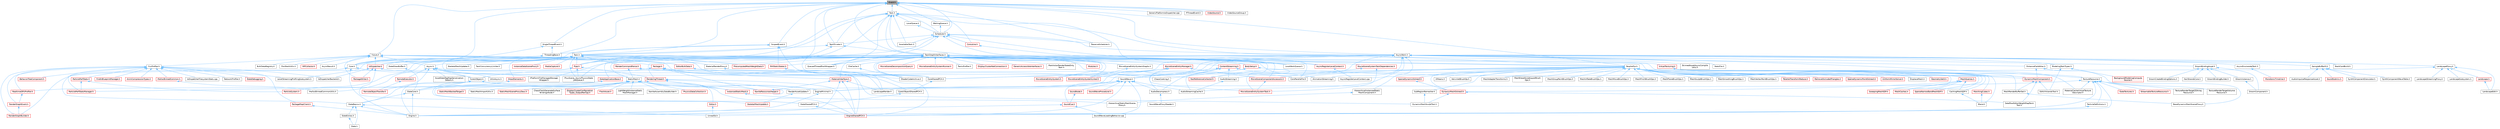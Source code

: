 digraph "Event.h"
{
 // INTERACTIVE_SVG=YES
 // LATEX_PDF_SIZE
  bgcolor="transparent";
  edge [fontname=Helvetica,fontsize=10,labelfontname=Helvetica,labelfontsize=10];
  node [fontname=Helvetica,fontsize=10,shape=box,height=0.2,width=0.4];
  Node1 [id="Node000001",label="Event.h",height=0.2,width=0.4,color="gray40", fillcolor="grey60", style="filled", fontcolor="black",tooltip=" "];
  Node1 -> Node2 [id="edge1_Node000001_Node000002",dir="back",color="steelblue1",style="solid",tooltip=" "];
  Node2 [id="Node000002",label="AsyncWork.h",height=0.2,width=0.4,color="grey40", fillcolor="white", style="filled",URL="$da/d9a/AsyncWork_8h.html",tooltip=" "];
  Node2 -> Node3 [id="edge2_Node000002_Node000003",dir="back",color="steelblue1",style="solid",tooltip=" "];
  Node3 [id="Node000003",label="AnimationStreaming.h",height=0.2,width=0.4,color="grey40", fillcolor="white", style="filled",URL="$d5/d44/AnimationStreaming_8h.html",tooltip=" "];
  Node2 -> Node4 [id="edge3_Node000002_Node000004",dir="back",color="steelblue1",style="solid",tooltip=" "];
  Node4 [id="Node000004",label="AsyncEnumerateTask.h",height=0.2,width=0.4,color="grey40", fillcolor="white", style="filled",URL="$d5/d71/AsyncEnumerateTask_8h.html",tooltip=" "];
  Node4 -> Node5 [id="edge4_Node000004_Node000005",dir="back",color="steelblue1",style="solid",tooltip=" "];
  Node5 [id="Node000005",label="MonotonicTimeline.h",height=0.2,width=0.4,color="red", fillcolor="#FFF0F0", style="filled",URL="$d9/dfd/MonotonicTimeline_8h.html",tooltip=" "];
  Node2 -> Node7 [id="edge5_Node000002_Node000007",dir="back",color="steelblue1",style="solid",tooltip=" "];
  Node7 [id="Node000007",label="AudioDecompress.h",height=0.2,width=0.4,color="grey40", fillcolor="white", style="filled",URL="$d9/dfd/AudioDecompress_8h.html",tooltip=" "];
  Node7 -> Node8 [id="edge6_Node000007_Node000008",dir="back",color="steelblue1",style="solid",tooltip=" "];
  Node8 [id="Node000008",label="SoundWaveProxyReader.h",height=0.2,width=0.4,color="grey40", fillcolor="white", style="filled",URL="$d1/d23/SoundWaveProxyReader_8h.html",tooltip=" "];
  Node2 -> Node9 [id="edge7_Node000002_Node000009",dir="back",color="steelblue1",style="solid",tooltip=" "];
  Node9 [id="Node000009",label="AudioStreaming.h",height=0.2,width=0.4,color="grey40", fillcolor="white", style="filled",URL="$db/d37/AudioStreaming_8h.html",tooltip=" "];
  Node9 -> Node10 [id="edge8_Node000009_Node000010",dir="back",color="steelblue1",style="solid",tooltip=" "];
  Node10 [id="Node000010",label="AudioStreamingCache.h",height=0.2,width=0.4,color="grey40", fillcolor="white", style="filled",URL="$d2/dc1/AudioStreamingCache_8h.html",tooltip=" "];
  Node2 -> Node10 [id="edge9_Node000002_Node000010",dir="back",color="steelblue1",style="solid",tooltip=" "];
  Node2 -> Node11 [id="edge10_Node000002_Node000011",dir="back",color="steelblue1",style="solid",tooltip=" "];
  Node11 [id="Node000011",label="Core.h",height=0.2,width=0.4,color="grey40", fillcolor="white", style="filled",URL="$d6/dd7/Core_8h.html",tooltip=" "];
  Node11 -> Node12 [id="edge11_Node000011_Node000012",dir="back",color="steelblue1",style="solid",tooltip=" "];
  Node12 [id="Node000012",label="CoreUObject.h",height=0.2,width=0.4,color="grey40", fillcolor="white", style="filled",URL="$d0/ded/CoreUObject_8h.html",tooltip=" "];
  Node12 -> Node13 [id="edge12_Node000012_Node000013",dir="back",color="steelblue1",style="solid",tooltip=" "];
  Node13 [id="Node000013",label="Engine.h",height=0.2,width=0.4,color="grey40", fillcolor="white", style="filled",URL="$d1/d34/Public_2Engine_8h.html",tooltip=" "];
  Node12 -> Node14 [id="edge13_Node000012_Node000014",dir="back",color="steelblue1",style="solid",tooltip=" "];
  Node14 [id="Node000014",label="EngineMinimal.h",height=0.2,width=0.4,color="grey40", fillcolor="white", style="filled",URL="$d0/d2c/EngineMinimal_8h.html",tooltip=" "];
  Node14 -> Node13 [id="edge14_Node000014_Node000013",dir="back",color="steelblue1",style="solid",tooltip=" "];
  Node12 -> Node15 [id="edge15_Node000012_Node000015",dir="back",color="steelblue1",style="solid",tooltip=" "];
  Node15 [id="Node000015",label="SlateBasics.h",height=0.2,width=0.4,color="grey40", fillcolor="white", style="filled",URL="$da/d2f/SlateBasics_8h.html",tooltip=" "];
  Node15 -> Node13 [id="edge16_Node000015_Node000013",dir="back",color="steelblue1",style="solid",tooltip=" "];
  Node15 -> Node16 [id="edge17_Node000015_Node000016",dir="back",color="steelblue1",style="solid",tooltip=" "];
  Node16 [id="Node000016",label="Slate.h",height=0.2,width=0.4,color="grey40", fillcolor="white", style="filled",URL="$d2/dc0/Slate_8h.html",tooltip=" "];
  Node15 -> Node17 [id="edge18_Node000015_Node000017",dir="back",color="steelblue1",style="solid",tooltip=" "];
  Node17 [id="Node000017",label="SlateExtras.h",height=0.2,width=0.4,color="grey40", fillcolor="white", style="filled",URL="$d8/dec/SlateExtras_8h.html",tooltip=" "];
  Node17 -> Node16 [id="edge19_Node000017_Node000016",dir="back",color="steelblue1",style="solid",tooltip=" "];
  Node15 -> Node18 [id="edge20_Node000015_Node000018",dir="back",color="steelblue1",style="solid",tooltip=" "];
  Node18 [id="Node000018",label="UnrealEd.h",height=0.2,width=0.4,color="grey40", fillcolor="white", style="filled",URL="$d2/d5f/UnrealEd_8h.html",tooltip=" "];
  Node12 -> Node19 [id="edge21_Node000012_Node000019",dir="back",color="steelblue1",style="solid",tooltip=" "];
  Node19 [id="Node000019",label="SlateCore.h",height=0.2,width=0.4,color="grey40", fillcolor="white", style="filled",URL="$dc/d03/SlateCore_8h.html",tooltip=" "];
  Node19 -> Node13 [id="edge22_Node000019_Node000013",dir="back",color="steelblue1",style="solid",tooltip=" "];
  Node19 -> Node15 [id="edge23_Node000019_Node000015",dir="back",color="steelblue1",style="solid",tooltip=" "];
  Node11 -> Node13 [id="edge24_Node000011_Node000013",dir="back",color="steelblue1",style="solid",tooltip=" "];
  Node11 -> Node15 [id="edge25_Node000011_Node000015",dir="back",color="steelblue1",style="solid",tooltip=" "];
  Node2 -> Node20 [id="edge26_Node000002_Node000020",dir="back",color="steelblue1",style="solid",tooltip=" "];
  Node20 [id="Node000020",label="CoreSharedPCH.h",height=0.2,width=0.4,color="grey40", fillcolor="white", style="filled",URL="$d8/de5/CoreSharedPCH_8h.html",tooltip=" "];
  Node20 -> Node21 [id="edge27_Node000020_Node000021",dir="back",color="steelblue1",style="solid",tooltip=" "];
  Node21 [id="Node000021",label="CoreUObjectSharedPCH.h",height=0.2,width=0.4,color="grey40", fillcolor="white", style="filled",URL="$de/d2f/CoreUObjectSharedPCH_8h.html",tooltip=" "];
  Node21 -> Node22 [id="edge28_Node000021_Node000022",dir="back",color="steelblue1",style="solid",tooltip=" "];
  Node22 [id="Node000022",label="SlateSharedPCH.h",height=0.2,width=0.4,color="grey40", fillcolor="white", style="filled",URL="$d1/dfc/SlateSharedPCH_8h.html",tooltip=" "];
  Node22 -> Node23 [id="edge29_Node000022_Node000023",dir="back",color="steelblue1",style="solid",tooltip=" "];
  Node23 [id="Node000023",label="EngineSharedPCH.h",height=0.2,width=0.4,color="red", fillcolor="#FFF0F0", style="filled",URL="$dc/dbb/EngineSharedPCH_8h.html",tooltip=" "];
  Node2 -> Node25 [id="edge30_Node000002_Node000025",dir="back",color="steelblue1",style="solid",tooltip=" "];
  Node25 [id="Node000025",label="DistanceFieldAtlas.h",height=0.2,width=0.4,color="grey40", fillcolor="white", style="filled",URL="$df/def/DistanceFieldAtlas_8h.html",tooltip=" "];
  Node25 -> Node26 [id="edge31_Node000025_Node000026",dir="back",color="steelblue1",style="solid",tooltip=" "];
  Node26 [id="Node000026",label="BaseDynamicMeshSceneProxy.h",height=0.2,width=0.4,color="grey40", fillcolor="white", style="filled",URL="$d2/dee/BaseDynamicMeshSceneProxy_8h.html",tooltip=" "];
  Node25 -> Node27 [id="edge32_Node000025_Node000027",dir="back",color="steelblue1",style="solid",tooltip=" "];
  Node27 [id="Node000027",label="DynamicMeshComponent.h",height=0.2,width=0.4,color="red", fillcolor="#FFF0F0", style="filled",URL="$d8/d66/DynamicMeshComponent_8h.html",tooltip=" "];
  Node27 -> Node28 [id="edge33_Node000027_Node000028",dir="back",color="steelblue1",style="solid",tooltip=" "];
  Node28 [id="Node000028",label="DataflowEditorWeightMapPaint\lTool.h",height=0.2,width=0.4,color="grey40", fillcolor="white", style="filled",URL="$db/d46/DataflowEditorWeightMapPaintTool_8h.html",tooltip=" "];
  Node27 -> Node37 [id="edge34_Node000027_Node000037",dir="back",color="steelblue1",style="solid",tooltip=" "];
  Node37 [id="Node000037",label="EditUVIslandsTool.h",height=0.2,width=0.4,color="grey40", fillcolor="white", style="filled",URL="$d0/de4/EditUVIslandsTool_8h.html",tooltip=" "];
  Node27 -> Node39 [id="edge35_Node000027_Node000039",dir="back",color="steelblue1",style="solid",tooltip=" "];
  Node39 [id="Node000039",label="MeshRenderBufferSet.h",height=0.2,width=0.4,color="grey40", fillcolor="white", style="filled",URL="$de/dc2/MeshRenderBufferSet_8h.html",tooltip=" "];
  Node39 -> Node26 [id="edge36_Node000039_Node000026",dir="back",color="steelblue1",style="solid",tooltip=" "];
  Node2 -> Node99 [id="edge37_Node000002_Node000099",dir="back",color="steelblue1",style="solid",tooltip=" "];
  Node99 [id="Node000099",label="GroomBindingAsset.h",height=0.2,width=0.4,color="grey40", fillcolor="white", style="filled",URL="$de/d26/GroomBindingAsset_8h.html",tooltip=" "];
  Node99 -> Node100 [id="edge38_Node000099_Node000100",dir="back",color="steelblue1",style="solid",tooltip=" "];
  Node100 [id="Node000100",label="GroomBindingBuilder.h",height=0.2,width=0.4,color="grey40", fillcolor="white", style="filled",URL="$d2/d2f/GroomBindingBuilder_8h.html",tooltip=" "];
  Node99 -> Node101 [id="edge39_Node000099_Node000101",dir="back",color="steelblue1",style="solid",tooltip=" "];
  Node101 [id="Node000101",label="GroomComponent.h",height=0.2,width=0.4,color="grey40", fillcolor="white", style="filled",URL="$de/d2e/GroomComponent_8h.html",tooltip=" "];
  Node99 -> Node102 [id="edge40_Node000099_Node000102",dir="back",color="steelblue1",style="solid",tooltip=" "];
  Node102 [id="Node000102",label="GroomCreateBindingOptions.h",height=0.2,width=0.4,color="grey40", fillcolor="white", style="filled",URL="$d5/dba/GroomCreateBindingOptions_8h.html",tooltip=" "];
  Node99 -> Node103 [id="edge41_Node000099_Node000103",dir="back",color="steelblue1",style="solid",tooltip=" "];
  Node103 [id="Node000103",label="GroomInstance.h",height=0.2,width=0.4,color="grey40", fillcolor="white", style="filled",URL="$dd/d47/GroomInstance_8h.html",tooltip=" "];
  Node103 -> Node101 [id="edge42_Node000103_Node000101",dir="back",color="steelblue1",style="solid",tooltip=" "];
  Node99 -> Node104 [id="edge43_Node000099_Node000104",dir="back",color="steelblue1",style="solid",tooltip=" "];
  Node104 [id="Node000104",label="HairStrandsCore.h",height=0.2,width=0.4,color="grey40", fillcolor="white", style="filled",URL="$d7/def/HairStrandsCore_8h.html",tooltip=" "];
  Node2 -> Node105 [id="edge44_Node000002_Node000105",dir="back",color="steelblue1",style="solid",tooltip=" "];
  Node105 [id="Node000105",label="HierarchicalInstancedStatic\lMeshComponent.h",height=0.2,width=0.4,color="grey40", fillcolor="white", style="filled",URL="$d3/ddb/HierarchicalInstancedStaticMeshComponent_8h.html",tooltip=" "];
  Node105 -> Node106 [id="edge45_Node000105_Node000106",dir="back",color="steelblue1",style="solid",tooltip=" "];
  Node106 [id="Node000106",label="HierarchicalStaticMeshScene\lProxy.h",height=0.2,width=0.4,color="grey40", fillcolor="white", style="filled",URL="$d3/d4d/HierarchicalStaticMeshSceneProxy_8h.html",tooltip=" "];
  Node2 -> Node107 [id="edge46_Node000002_Node000107",dir="back",color="steelblue1",style="solid",tooltip=" "];
  Node107 [id="Node000107",label="LandscapeProxy.h",height=0.2,width=0.4,color="grey40", fillcolor="white", style="filled",URL="$db/dae/LandscapeProxy_8h.html",tooltip=" "];
  Node107 -> Node108 [id="edge47_Node000107_Node000108",dir="back",color="steelblue1",style="solid",tooltip=" "];
  Node108 [id="Node000108",label="Landscape.h",height=0.2,width=0.4,color="red", fillcolor="#FFF0F0", style="filled",URL="$d5/dd6/Landscape_8h.html",tooltip=" "];
  Node108 -> Node109 [id="edge48_Node000108_Node000109",dir="back",color="steelblue1",style="solid",tooltip=" "];
  Node109 [id="Node000109",label="LandscapeEdit.h",height=0.2,width=0.4,color="grey40", fillcolor="white", style="filled",URL="$df/d61/LandscapeEdit_8h.html",tooltip=" "];
  Node107 -> Node109 [id="edge49_Node000107_Node000109",dir="back",color="steelblue1",style="solid",tooltip=" "];
  Node107 -> Node114 [id="edge50_Node000107_Node000114",dir="back",color="steelblue1",style="solid",tooltip=" "];
  Node114 [id="Node000114",label="LandscapeRender.h",height=0.2,width=0.4,color="grey40", fillcolor="white", style="filled",URL="$df/d67/LandscapeRender_8h.html",tooltip=" "];
  Node107 -> Node115 [id="edge51_Node000107_Node000115",dir="back",color="steelblue1",style="solid",tooltip=" "];
  Node115 [id="Node000115",label="LandscapeStreamingProxy.h",height=0.2,width=0.4,color="grey40", fillcolor="white", style="filled",URL="$de/d5a/LandscapeStreamingProxy_8h.html",tooltip=" "];
  Node107 -> Node116 [id="edge52_Node000107_Node000116",dir="back",color="steelblue1",style="solid",tooltip=" "];
  Node116 [id="Node000116",label="LandscapeSubsystem.h",height=0.2,width=0.4,color="grey40", fillcolor="white", style="filled",URL="$d7/ddd/LandscapeSubsystem_8h.html",tooltip=" "];
  Node2 -> Node117 [id="edge53_Node000002_Node000117",dir="back",color="steelblue1",style="solid",tooltip=" "];
  Node117 [id="Node000117",label="MeshCardBuild.h",height=0.2,width=0.4,color="grey40", fillcolor="white", style="filled",URL="$d8/df6/MeshCardBuild_8h.html",tooltip=" "];
  Node2 -> Node118 [id="edge54_Node000002_Node000118",dir="back",color="steelblue1",style="solid",tooltip=" "];
  Node118 [id="Node000118",label="ModelingTaskTypes.h",height=0.2,width=0.4,color="grey40", fillcolor="white", style="filled",URL="$d0/dd2/ModelingTaskTypes_8h.html",tooltip=" "];
  Node118 -> Node119 [id="edge55_Node000118_Node000119",dir="back",color="steelblue1",style="solid",tooltip=" "];
  Node119 [id="Node000119",label="BackgroundModelingCompute\lSource.h",height=0.2,width=0.4,color="red", fillcolor="#FFF0F0", style="filled",URL="$d4/da3/BackgroundModelingComputeSource_8h.html",tooltip=" "];
  Node118 -> Node37 [id="edge56_Node000118_Node000037",dir="back",color="steelblue1",style="solid",tooltip=" "];
  Node2 -> Node120 [id="edge57_Node000002_Node000120",dir="back",color="steelblue1",style="solid",tooltip=" "];
  Node120 [id="Node000120",label="RenderAssetUpdate.h",height=0.2,width=0.4,color="grey40", fillcolor="white", style="filled",URL="$df/da4/RenderAssetUpdate_8h.html",tooltip=" "];
  Node120 -> Node121 [id="edge58_Node000120_Node000121",dir="back",color="steelblue1",style="solid",tooltip=" "];
  Node121 [id="Node000121",label="SkeletalMeshUpdate.h",height=0.2,width=0.4,color="red", fillcolor="#FFF0F0", style="filled",URL="$df/d79/SkeletalMeshUpdate_8h.html",tooltip=" "];
  Node2 -> Node123 [id="edge59_Node000002_Node000123",dir="back",color="steelblue1",style="solid",tooltip=" "];
  Node123 [id="Node000123",label="SampleBufferIO.h",height=0.2,width=0.4,color="grey40", fillcolor="white", style="filled",URL="$df/d39/SampleBufferIO_8h.html",tooltip=" "];
  Node123 -> Node124 [id="edge60_Node000123_Node000124",dir="back",color="steelblue1",style="solid",tooltip=" "];
  Node124 [id="Node000124",label="AudioImpulseResponseAsset.h",height=0.2,width=0.4,color="grey40", fillcolor="white", style="filled",URL="$d5/d37/AudioImpulseResponseAsset_8h.html",tooltip=" "];
  Node123 -> Node125 [id="edge61_Node000123_Node000125",dir="back",color="steelblue1",style="solid",tooltip=" "];
  Node125 [id="Node000125",label="SoundSubmix.h",height=0.2,width=0.4,color="red", fillcolor="#FFF0F0", style="filled",URL="$d9/db4/SoundSubmix_8h.html",tooltip=" "];
  Node123 -> Node135 [id="edge62_Node000123_Node000135",dir="back",color="steelblue1",style="solid",tooltip=" "];
  Node135 [id="Node000135",label="SynthComponentGranulator.h",height=0.2,width=0.4,color="grey40", fillcolor="white", style="filled",URL="$d0/d29/SynthComponentGranulator_8h.html",tooltip=" "];
  Node123 -> Node136 [id="edge63_Node000123_Node000136",dir="back",color="steelblue1",style="solid",tooltip=" "];
  Node136 [id="Node000136",label="SynthComponentWaveTable.h",height=0.2,width=0.4,color="grey40", fillcolor="white", style="filled",URL="$d5/d08/SynthComponentWaveTable_8h.html",tooltip=" "];
  Node2 -> Node137 [id="edge64_Node000002_Node000137",dir="back",color="steelblue1",style="solid",tooltip=" "];
  Node137 [id="Node000137",label="SkinnedAssetAsyncCompile\lUtils.h",height=0.2,width=0.4,color="grey40", fillcolor="white", style="filled",URL="$d0/dc7/SkinnedAssetAsyncCompileUtils_8h.html",tooltip=" "];
  Node2 -> Node138 [id="edge65_Node000002_Node000138",dir="back",color="steelblue1",style="solid",tooltip=" "];
  Node138 [id="Node000138",label="SoundWave.h",height=0.2,width=0.4,color="grey40", fillcolor="white", style="filled",URL="$d3/d6d/SoundWave_8h.html",tooltip=" "];
  Node138 -> Node7 [id="edge66_Node000138_Node000007",dir="back",color="steelblue1",style="solid",tooltip=" "];
  Node138 -> Node10 [id="edge67_Node000138_Node000010",dir="back",color="steelblue1",style="solid",tooltip=" "];
  Node138 -> Node14 [id="edge68_Node000138_Node000014",dir="back",color="steelblue1",style="solid",tooltip=" "];
  Node138 -> Node23 [id="edge69_Node000138_Node000023",dir="back",color="steelblue1",style="solid",tooltip=" "];
  Node138 -> Node139 [id="edge70_Node000138_Node000139",dir="back",color="steelblue1",style="solid",tooltip=" "];
  Node139 [id="Node000139",label="SoundCue.h",height=0.2,width=0.4,color="red", fillcolor="#FFF0F0", style="filled",URL="$d8/d0b/SoundCue_8h.html",tooltip=" "];
  Node139 -> Node13 [id="edge71_Node000139_Node000013",dir="back",color="steelblue1",style="solid",tooltip=" "];
  Node139 -> Node141 [id="edge72_Node000139_Node000141",dir="back",color="steelblue1",style="solid",tooltip=" "];
  Node141 [id="Node000141",label="SoundWaveLoadingBehavior.cpp",height=0.2,width=0.4,color="grey40", fillcolor="white", style="filled",URL="$d7/d95/SoundWaveLoadingBehavior_8cpp.html",tooltip=" "];
  Node138 -> Node142 [id="edge73_Node000138_Node000142",dir="back",color="steelblue1",style="solid",tooltip=" "];
  Node142 [id="Node000142",label="SoundNode.h",height=0.2,width=0.4,color="red", fillcolor="#FFF0F0", style="filled",URL="$da/d8b/SoundNode_8h.html",tooltip=" "];
  Node142 -> Node139 [id="edge74_Node000142_Node000139",dir="back",color="steelblue1",style="solid",tooltip=" "];
  Node138 -> Node141 [id="edge75_Node000138_Node000141",dir="back",color="steelblue1",style="solid",tooltip=" "];
  Node138 -> Node166 [id="edge76_Node000138_Node000166",dir="back",color="steelblue1",style="solid",tooltip=" "];
  Node166 [id="Node000166",label="SoundWaveProcedural.h",height=0.2,width=0.4,color="red", fillcolor="#FFF0F0", style="filled",URL="$d8/d4f/SoundWaveProcedural_8h.html",tooltip=" "];
  Node2 -> Node172 [id="edge77_Node000002_Node000172",dir="back",color="steelblue1",style="solid",tooltip=" "];
  Node172 [id="Node000172",label="StaticMesh.h",height=0.2,width=0.4,color="grey40", fillcolor="white", style="filled",URL="$dc/d8f/StaticMesh_8h.html",tooltip=" "];
  Node172 -> Node173 [id="edge78_Node000172_Node000173",dir="back",color="steelblue1",style="solid",tooltip=" "];
  Node173 [id="Node000173",label="ChaosFleshGenerateSurface\lBindingsNode.h",height=0.2,width=0.4,color="grey40", fillcolor="white", style="filled",URL="$db/dca/ChaosFleshGenerateSurfaceBindingsNode_8h.html",tooltip=" "];
  Node172 -> Node174 [id="edge79_Node000172_Node000174",dir="back",color="steelblue1",style="solid",tooltip=" "];
  Node174 [id="Node000174",label="DisplayClusterConfiguration\lTypes_OutputRemap.h",height=0.2,width=0.4,color="red", fillcolor="#FFF0F0", style="filled",URL="$d9/d4f/DisplayClusterConfigurationTypes__OutputRemap_8h.html",tooltip=" "];
  Node172 -> Node185 [id="edge80_Node000172_Node000185",dir="back",color="steelblue1",style="solid",tooltip=" "];
  Node185 [id="Node000185",label="Editor.h",height=0.2,width=0.4,color="red", fillcolor="#FFF0F0", style="filled",URL="$de/d6e/Editor_8h.html",tooltip=" "];
  Node185 -> Node18 [id="edge81_Node000185_Node000018",dir="back",color="steelblue1",style="solid",tooltip=" "];
  Node172 -> Node14 [id="edge82_Node000172_Node000014",dir="back",color="steelblue1",style="solid",tooltip=" "];
  Node172 -> Node23 [id="edge83_Node000172_Node000023",dir="back",color="steelblue1",style="solid",tooltip=" "];
  Node172 -> Node414 [id="edge84_Node000172_Node000414",dir="back",color="steelblue1",style="solid",tooltip=" "];
  Node414 [id="Node000414",label="FleshAsset.h",height=0.2,width=0.4,color="red", fillcolor="#FFF0F0", style="filled",URL="$d7/d5c/FleshAsset_8h.html",tooltip=" "];
  Node172 -> Node422 [id="edge85_Node000172_Node000422",dir="back",color="steelblue1",style="solid",tooltip=" "];
  Node422 [id="Node000422",label="InstancedStaticMesh.h",height=0.2,width=0.4,color="red", fillcolor="#FFF0F0", style="filled",URL="$dd/d89/InstancedStaticMesh_8h.html",tooltip=" "];
  Node422 -> Node106 [id="edge86_Node000422_Node000106",dir="back",color="steelblue1",style="solid",tooltip=" "];
  Node172 -> Node425 [id="edge87_Node000172_Node000425",dir="back",color="steelblue1",style="solid",tooltip=" "];
  Node425 [id="Node000425",label="LightWeightInstanceStatic\lMeshManager.h",height=0.2,width=0.4,color="grey40", fillcolor="white", style="filled",URL="$d4/d75/LightWeightInstanceStaticMeshManager_8h.html",tooltip=" "];
  Node172 -> Node426 [id="edge88_Node000172_Node000426",dir="back",color="steelblue1",style="solid",tooltip=" "];
  Node426 [id="Node000426",label="NaniteAssemblyDataBuilder.h",height=0.2,width=0.4,color="grey40", fillcolor="white", style="filled",URL="$d4/d5c/NaniteAssemblyDataBuilder_8h.html",tooltip=" "];
  Node172 -> Node427 [id="edge89_Node000172_Node000427",dir="back",color="steelblue1",style="solid",tooltip=" "];
  Node427 [id="Node000427",label="NaniteResourcesHelper.h",height=0.2,width=0.4,color="red", fillcolor="#FFF0F0", style="filled",URL="$dc/d48/NaniteResourcesHelper_8h.html",tooltip=" "];
  Node427 -> Node427 [id="edge90_Node000427_Node000427",dir="back",color="steelblue1",style="solid",tooltip=" "];
  Node172 -> Node429 [id="edge91_Node000172_Node000429",dir="back",color="steelblue1",style="solid",tooltip=" "];
  Node429 [id="Node000429",label="PhysicsDataCollection.h",height=0.2,width=0.4,color="red", fillcolor="#FFF0F0", style="filled",URL="$d0/de2/PhysicsDataCollection_8h.html",tooltip=" "];
  Node172 -> Node430 [id="edge92_Node000172_Node000430",dir="back",color="steelblue1",style="solid",tooltip=" "];
  Node430 [id="Node000430",label="StaticMeshBackedTarget.h",height=0.2,width=0.4,color="red", fillcolor="#FFF0F0", style="filled",URL="$db/d72/StaticMeshBackedTarget_8h.html",tooltip=" "];
  Node172 -> Node431 [id="edge93_Node000172_Node000431",dir="back",color="steelblue1",style="solid",tooltip=" "];
  Node431 [id="Node000431",label="StaticMeshImportUtils.h",height=0.2,width=0.4,color="grey40", fillcolor="white", style="filled",URL="$df/db9/StaticMeshImportUtils_8h.html",tooltip=" "];
  Node172 -> Node432 [id="edge94_Node000172_Node000432",dir="back",color="steelblue1",style="solid",tooltip=" "];
  Node432 [id="Node000432",label="StaticMeshSceneProxyDesc.h",height=0.2,width=0.4,color="red", fillcolor="#FFF0F0", style="filled",URL="$d0/d31/StaticMeshSceneProxyDesc_8h.html",tooltip=" "];
  Node2 -> Node434 [id="edge95_Node000002_Node000434",dir="back",color="steelblue1",style="solid",tooltip=" "];
  Node434 [id="Node000434",label="StatsFile.h",height=0.2,width=0.4,color="grey40", fillcolor="white", style="filled",URL="$d7/d3b/StatsFile_8h.html",tooltip=" "];
  Node2 -> Node435 [id="edge96_Node000002_Node000435",dir="back",color="steelblue1",style="solid",tooltip=" "];
  Node435 [id="Node000435",label="TextureResource.h",height=0.2,width=0.4,color="grey40", fillcolor="white", style="filled",URL="$dd/df3/TextureResource_8h.html",tooltip=" "];
  Node435 -> Node13 [id="edge97_Node000435_Node000013",dir="back",color="steelblue1",style="solid",tooltip=" "];
  Node435 -> Node14 [id="edge98_Node000435_Node000014",dir="back",color="steelblue1",style="solid",tooltip=" "];
  Node435 -> Node23 [id="edge99_Node000435_Node000023",dir="back",color="steelblue1",style="solid",tooltip=" "];
  Node435 -> Node436 [id="edge100_Node000435_Node000436",dir="back",color="steelblue1",style="solid",tooltip=" "];
  Node436 [id="Node000436",label="MaterialCacheVirtualTexture\lDescriptor.h",height=0.2,width=0.4,color="grey40", fillcolor="white", style="filled",URL="$d7/d4c/MaterialCacheVirtualTextureDescriptor_8h.html",tooltip=" "];
  Node435 -> Node437 [id="edge101_Node000435_Node000437",dir="back",color="steelblue1",style="solid",tooltip=" "];
  Node437 [id="Node000437",label="ParticleDefinitions.h",height=0.2,width=0.4,color="grey40", fillcolor="white", style="filled",URL="$db/dde/ParticleDefinitions_8h.html",tooltip=" "];
  Node437 -> Node18 [id="edge102_Node000437_Node000018",dir="back",color="steelblue1",style="solid",tooltip=" "];
  Node435 -> Node438 [id="edge103_Node000435_Node000438",dir="back",color="steelblue1",style="solid",tooltip=" "];
  Node438 [id="Node000438",label="SlateTextures.h",height=0.2,width=0.4,color="red", fillcolor="#FFF0F0", style="filled",URL="$df/d06/SlateTextures_8h.html",tooltip=" "];
  Node435 -> Node442 [id="edge104_Node000435_Node000442",dir="back",color="steelblue1",style="solid",tooltip=" "];
  Node442 [id="Node000442",label="StreamableTextureResource.h",height=0.2,width=0.4,color="red", fillcolor="#FFF0F0", style="filled",URL="$dd/d72/StreamableTextureResource_8h.html",tooltip=" "];
  Node435 -> Node444 [id="edge105_Node000435_Node000444",dir="back",color="steelblue1",style="solid",tooltip=" "];
  Node444 [id="Node000444",label="TextureRenderTarget2DArray\lResource.h",height=0.2,width=0.4,color="grey40", fillcolor="white", style="filled",URL="$dc/df2/TextureRenderTarget2DArrayResource_8h.html",tooltip=" "];
  Node435 -> Node445 [id="edge106_Node000435_Node000445",dir="back",color="steelblue1",style="solid",tooltip=" "];
  Node445 [id="Node000445",label="TextureRenderTargetVolume\lResource.h",height=0.2,width=0.4,color="grey40", fillcolor="white", style="filled",URL="$d0/df7/TextureRenderTargetVolumeResource_8h.html",tooltip=" "];
  Node1 -> Node11 [id="edge107_Node000001_Node000011",dir="back",color="steelblue1",style="solid",tooltip=" "];
  Node1 -> Node20 [id="edge108_Node000001_Node000020",dir="back",color="steelblue1",style="solid",tooltip=" "];
  Node1 -> Node446 [id="edge109_Node000001_Node000446",dir="back",color="steelblue1",style="solid",tooltip=" "];
  Node446 [id="Node000446",label="Future.h",height=0.2,width=0.4,color="grey40", fillcolor="white", style="filled",URL="$da/db2/Future_8h.html",tooltip=" "];
  Node446 -> Node447 [id="edge110_Node000446_Node000447",dir="back",color="steelblue1",style="solid",tooltip=" "];
  Node447 [id="Node000447",label="Async.h",height=0.2,width=0.4,color="grey40", fillcolor="white", style="filled",URL="$d7/ddf/Async_8h.html",tooltip=" "];
  Node447 -> Node448 [id="edge111_Node000447_Node000448",dir="back",color="steelblue1",style="solid",tooltip=" "];
  Node448 [id="Node000448",label="AssetDataTagMapSerialization\lDetails.h",height=0.2,width=0.4,color="grey40", fillcolor="white", style="filled",URL="$d5/d67/AssetDataTagMapSerializationDetails_8h.html",tooltip=" "];
  Node447 -> Node12 [id="edge112_Node000447_Node000012",dir="back",color="steelblue1",style="solid",tooltip=" "];
  Node447 -> Node449 [id="edge113_Node000447_Node000449",dir="back",color="steelblue1",style="solid",tooltip=" "];
  Node449 [id="Node000449",label="CoroParallelFor.h",height=0.2,width=0.4,color="grey40", fillcolor="white", style="filled",URL="$d2/d05/CoroParallelFor_8h.html",tooltip=" "];
  Node447 -> Node450 [id="edge114_Node000447_Node000450",dir="back",color="steelblue1",style="solid",tooltip=" "];
  Node450 [id="Node000450",label="DynamicMeshSculptTool.h",height=0.2,width=0.4,color="grey40", fillcolor="white", style="filled",URL="$d6/d16/DynamicMeshSculptTool_8h.html",tooltip=" "];
  Node447 -> Node451 [id="edge115_Node000447_Node000451",dir="back",color="steelblue1",style="solid",tooltip=" "];
  Node451 [id="Node000451",label="IPlatformFileManagedStorage\lWrapper.h",height=0.2,width=0.4,color="grey40", fillcolor="white", style="filled",URL="$db/d2e/IPlatformFileManagedStorageWrapper_8h.html",tooltip=" "];
  Node447 -> Node452 [id="edge116_Node000447_Node000452",dir="back",color="steelblue1",style="solid",tooltip=" "];
  Node452 [id="Node000452",label="RemoteExecutor.h",height=0.2,width=0.4,color="red", fillcolor="#FFF0F0", style="filled",URL="$d4/dbc/RemoteExecutor_8h.html",tooltip=" "];
  Node452 -> Node453 [id="edge117_Node000452_Node000453",dir="back",color="steelblue1",style="solid",tooltip=" "];
  Node453 [id="Node000453",label="RemoteObjectTransfer.h",height=0.2,width=0.4,color="red", fillcolor="#FFF0F0", style="filled",URL="$df/d26/RemoteObjectTransfer_8h.html",tooltip=" "];
  Node447 -> Node453 [id="edge118_Node000447_Node000453",dir="back",color="steelblue1",style="solid",tooltip=" "];
  Node447 -> Node1214 [id="edge119_Node000447_Node001214",dir="back",color="steelblue1",style="solid",tooltip=" "];
  Node1214 [id="Node001214",label="UtilsAsync.h",height=0.2,width=0.4,color="grey40", fillcolor="white", style="filled",URL="$d2/d0c/UtilsAsync_8h.html",tooltip=" "];
  Node446 -> Node1215 [id="edge120_Node000446_Node001215",dir="back",color="steelblue1",style="solid",tooltip=" "];
  Node1215 [id="Node001215",label="AsyncResult.h",height=0.2,width=0.4,color="grey40", fillcolor="white", style="filled",URL="$de/d7e/AsyncResult_8h.html",tooltip=" "];
  Node446 -> Node1216 [id="edge121_Node000446_Node001216",dir="back",color="steelblue1",style="solid",tooltip=" "];
  Node1216 [id="Node001216",label="BulkDataRegistry.h",height=0.2,width=0.4,color="grey40", fillcolor="white", style="filled",URL="$da/db4/BulkDataRegistry_8h.html",tooltip=" "];
  Node446 -> Node20 [id="edge122_Node000446_Node000020",dir="back",color="steelblue1",style="solid",tooltip=" "];
  Node446 -> Node1217 [id="edge123_Node000446_Node001217",dir="back",color="steelblue1",style="solid",tooltip=" "];
  Node1217 [id="Node001217",label="CsvProfiler.h",height=0.2,width=0.4,color="grey40", fillcolor="white", style="filled",URL="$d1/d9f/CsvProfiler_8h.html",tooltip=" "];
  Node1217 -> Node1218 [id="edge124_Node001217_Node001218",dir="back",color="steelblue1",style="solid",tooltip=" "];
  Node1218 [id="Node001218",label="AnimCompressionTypes.h",height=0.2,width=0.4,color="red", fillcolor="#FFF0F0", style="filled",URL="$d1/d3b/AnimCompressionTypes_8h.html",tooltip=" "];
  Node1217 -> Node1225 [id="edge125_Node001217_Node001225",dir="back",color="steelblue1",style="solid",tooltip=" "];
  Node1225 [id="Node001225",label="BehaviorTreeComponent.h",height=0.2,width=0.4,color="red", fillcolor="#FFF0F0", style="filled",URL="$dc/d7b/BehaviorTreeComponent_8h.html",tooltip=" "];
  Node1217 -> Node1253 [id="edge126_Node001217_Node001253",dir="back",color="steelblue1",style="solid",tooltip=" "];
  Node1253 [id="Node001253",label="FindInBlueprintManager.h",height=0.2,width=0.4,color="red", fillcolor="#FFF0F0", style="filled",URL="$db/d3b/FindInBlueprintManager_8h.html",tooltip=" "];
  Node1217 -> Node1259 [id="edge127_Node001217_Node001259",dir="back",color="steelblue1",style="solid",tooltip=" "];
  Node1259 [id="Node001259",label="IoDispatcherBackend.h",height=0.2,width=0.4,color="grey40", fillcolor="white", style="filled",URL="$d3/df3/IoDispatcherBackend_8h.html",tooltip=" "];
  Node1217 -> Node1260 [id="edge128_Node001217_Node001260",dir="back",color="steelblue1",style="solid",tooltip=" "];
  Node1260 [id="Node001260",label="IoDispatcherFilesystemStats.cpp",height=0.2,width=0.4,color="grey40", fillcolor="white", style="filled",URL="$d8/d03/IoDispatcherFilesystemStats_8cpp.html",tooltip=" "];
  Node1217 -> Node1261 [id="edge129_Node001217_Node001261",dir="back",color="steelblue1",style="solid",tooltip=" "];
  Node1261 [id="Node001261",label="LevelStreamingProfilingSubsystem.h",height=0.2,width=0.4,color="grey40", fillcolor="white", style="filled",URL="$de/d7f/LevelStreamingProfilingSubsystem_8h.html",tooltip=" "];
  Node1217 -> Node1262 [id="edge130_Node001217_Node001262",dir="back",color="steelblue1",style="solid",tooltip=" "];
  Node1262 [id="Node001262",label="MallocBinnedCommon.h",height=0.2,width=0.4,color="red", fillcolor="#FFF0F0", style="filled",URL="$d9/d32/MallocBinnedCommon_8h.html",tooltip=" "];
  Node1262 -> Node3159 [id="edge131_Node001262_Node003159",dir="back",color="steelblue1",style="solid",tooltip=" "];
  Node3159 [id="Node003159",label="MallocBinnedCommonUtils.h",height=0.2,width=0.4,color="grey40", fillcolor="white", style="filled",URL="$dc/ded/MallocBinnedCommonUtils_8h.html",tooltip=" "];
  Node1217 -> Node3278 [id="edge132_Node001217_Node003278",dir="back",color="steelblue1",style="solid",tooltip=" "];
  Node3278 [id="Node003278",label="NetworkProfiler.h",height=0.2,width=0.4,color="grey40", fillcolor="white", style="filled",URL="$d4/d40/NetworkProfiler_8h.html",tooltip=" "];
  Node1217 -> Node3279 [id="edge133_Node001217_Node003279",dir="back",color="steelblue1",style="solid",tooltip=" "];
  Node3279 [id="Node003279",label="PackageMapClient.h",height=0.2,width=0.4,color="red", fillcolor="#FFF0F0", style="filled",URL="$d8/d9b/PackageMapClient_8h.html",tooltip=" "];
  Node3279 -> Node13 [id="edge134_Node003279_Node000013",dir="back",color="steelblue1",style="solid",tooltip=" "];
  Node1217 -> Node3281 [id="edge135_Node001217_Node003281",dir="back",color="steelblue1",style="solid",tooltip=" "];
  Node3281 [id="Node003281",label="ParticlePerfStats.h",height=0.2,width=0.4,color="red", fillcolor="#FFF0F0", style="filled",URL="$dd/df4/ParticlePerfStats_8h.html",tooltip=" "];
  Node3281 -> Node2189 [id="edge136_Node003281_Node002189",dir="back",color="steelblue1",style="solid",tooltip=" "];
  Node2189 [id="Node002189",label="ParticlePerfStatsManager.h",height=0.2,width=0.4,color="red", fillcolor="#FFF0F0", style="filled",URL="$dd/db3/ParticlePerfStatsManager_8h.html",tooltip=" "];
  Node3281 -> Node2512 [id="edge137_Node003281_Node002512",dir="back",color="steelblue1",style="solid",tooltip=" "];
  Node2512 [id="Node002512",label="ParticleSystem.h",height=0.2,width=0.4,color="red", fillcolor="#FFF0F0", style="filled",URL="$d7/d33/ParticleSystem_8h.html",tooltip=" "];
  Node1217 -> Node2189 [id="edge138_Node001217_Node002189",dir="back",color="steelblue1",style="solid",tooltip=" "];
  Node1217 -> Node2191 [id="edge139_Node001217_Node002191",dir="back",color="steelblue1",style="solid",tooltip=" "];
  Node2191 [id="Node002191",label="RealtimeGPUProfiler.h",height=0.2,width=0.4,color="red", fillcolor="#FFF0F0", style="filled",URL="$d7/def/RealtimeGPUProfiler_8h.html",tooltip=" "];
  Node2191 -> Node2200 [id="edge140_Node002191_Node002200",dir="back",color="steelblue1",style="solid",tooltip=" "];
  Node2200 [id="Node002200",label="RenderGraphEvent.h",height=0.2,width=0.4,color="red", fillcolor="#FFF0F0", style="filled",URL="$db/dbb/RenderGraphEvent_8h.html",tooltip=" "];
  Node2200 -> Node2160 [id="edge141_Node002200_Node002160",dir="back",color="steelblue1",style="solid",tooltip=" "];
  Node2160 [id="Node002160",label="RenderGraphBuilder.h",height=0.2,width=0.4,color="red", fillcolor="#FFF0F0", style="filled",URL="$d4/d7b/RenderGraphBuilder_8h.html",tooltip=" "];
  Node1217 -> Node2160 [id="edge142_Node001217_Node002160",dir="back",color="steelblue1",style="solid",tooltip=" "];
  Node1217 -> Node2200 [id="edge143_Node001217_Node002200",dir="back",color="steelblue1",style="solid",tooltip=" "];
  Node1217 -> Node3282 [id="edge144_Node001217_Node003282",dir="back",color="steelblue1",style="solid",tooltip=" "];
  Node3282 [id="Node003282",label="SlateDebugging.h",height=0.2,width=0.4,color="red", fillcolor="#FFF0F0", style="filled",URL="$d1/dcc/SlateDebugging_8h.html",tooltip=" "];
  Node446 -> Node27 [id="edge145_Node000446_Node000027",dir="back",color="steelblue1",style="solid",tooltip=" "];
  Node446 -> Node3304 [id="edge146_Node000446_Node003304",dir="back",color="steelblue1",style="solid",tooltip=" "];
  Node3304 [id="Node003304",label="EditorBulkData.h",height=0.2,width=0.4,color="red", fillcolor="#FFF0F0", style="filled",URL="$d1/d85/EditorBulkData_8h.html",tooltip=" "];
  Node3304 -> Node138 [id="edge147_Node003304_Node000138",dir="back",color="steelblue1",style="solid",tooltip=" "];
  Node446 -> Node3327 [id="edge148_Node000446_Node003327",dir="back",color="steelblue1",style="solid",tooltip=" "];
  Node3327 [id="Node003327",label="FbxMeshUtils.h",height=0.2,width=0.4,color="grey40", fillcolor="white", style="filled",URL="$dd/dbf/FbxMeshUtils_8h.html",tooltip=" "];
  Node446 -> Node3077 [id="edge149_Node000446_Node003077",dir="back",color="steelblue1",style="solid",tooltip=" "];
  Node3077 [id="Node003077",label="IoDispatcher.h",height=0.2,width=0.4,color="red", fillcolor="#FFF0F0", style="filled",URL="$d8/d3c/IoDispatcher_8h.html",tooltip=" "];
  Node3077 -> Node1259 [id="edge150_Node003077_Node001259",dir="back",color="steelblue1",style="solid",tooltip=" "];
  Node3077 -> Node3080 [id="edge151_Node003077_Node003080",dir="back",color="steelblue1",style="solid",tooltip=" "];
  Node3080 [id="Node003080",label="PackageWriter.h",height=0.2,width=0.4,color="red", fillcolor="#FFF0F0", style="filled",URL="$d4/d04/PackageWriter_8h.html",tooltip=" "];
  Node3077 -> Node2513 [id="edge152_Node003077_Node002513",dir="back",color="steelblue1",style="solid",tooltip=" "];
  Node2513 [id="Node002513",label="ShaderCodeArchive.h",height=0.2,width=0.4,color="grey40", fillcolor="white", style="filled",URL="$d4/dfd/ShaderCodeArchive_8h.html",tooltip=" "];
  Node3077 -> Node121 [id="edge153_Node003077_Node000121",dir="back",color="steelblue1",style="solid",tooltip=" "];
  Node446 -> Node3328 [id="edge154_Node000446_Node003328",dir="back",color="steelblue1",style="solid",tooltip=" "];
  Node3328 [id="Node003328",label="MPCollector.h",height=0.2,width=0.4,color="red", fillcolor="#FFF0F0", style="filled",URL="$da/d85/MPCollector_8h.html",tooltip=" "];
  Node446 -> Node3330 [id="edge155_Node000446_Node003330",dir="back",color="steelblue1",style="solid",tooltip=" "];
  Node3330 [id="Node003330",label="Package.h",height=0.2,width=0.4,color="red", fillcolor="#FFF0F0", style="filled",URL="$dd/d79/Package_8h.html",tooltip=" "];
  Node3330 -> Node12 [id="edge156_Node003330_Node000012",dir="back",color="steelblue1",style="solid",tooltip=" "];
  Node3330 -> Node21 [id="edge157_Node003330_Node000021",dir="back",color="steelblue1",style="solid",tooltip=" "];
  Node3330 -> Node2042 [id="edge158_Node003330_Node002042",dir="back",color="steelblue1",style="solid",tooltip=" "];
  Node2042 [id="Node002042",label="FastReferenceCollector.h",height=0.2,width=0.4,color="red", fillcolor="#FFF0F0", style="filled",URL="$dd/d44/FastReferenceCollector_8h.html",tooltip=" "];
  Node3330 -> Node427 [id="edge159_Node003330_Node000427",dir="back",color="steelblue1",style="solid",tooltip=" "];
  Node446 -> Node3080 [id="edge160_Node000446_Node003080",dir="back",color="steelblue1",style="solid",tooltip=" "];
  Node1 -> Node3577 [id="edge161_Node000001_Node003577",dir="back",color="steelblue1",style="solid",tooltip=" "];
  Node3577 [id="Node003577",label="GenericPlatformIoDispatcher.cpp",height=0.2,width=0.4,color="grey40", fillcolor="white", style="filled",URL="$d3/d36/GenericPlatformIoDispatcher_8cpp.html",tooltip=" "];
  Node1 -> Node3578 [id="edge162_Node000001_Node003578",dir="back",color="steelblue1",style="solid",tooltip=" "];
  Node3578 [id="Node003578",label="PThreadEvent.h",height=0.2,width=0.4,color="grey40", fillcolor="white", style="filled",URL="$d2/d85/PThreadEvent_8h.html",tooltip=" "];
  Node1 -> Node2036 [id="edge163_Node000001_Node002036",dir="back",color="steelblue1",style="solid",tooltip=" "];
  Node2036 [id="Node002036",label="ParallelFor.h",height=0.2,width=0.4,color="grey40", fillcolor="white", style="filled",URL="$d2/da1/ParallelFor_8h.html",tooltip=" "];
  Node2036 -> Node470 [id="edge164_Node002036_Node000470",dir="back",color="steelblue1",style="solid",tooltip=" "];
  Node470 [id="Node000470",label="AsyncRegisterLevelContext.cpp",height=0.2,width=0.4,color="grey40", fillcolor="white", style="filled",URL="$da/df8/AsyncRegisterLevelContext_8cpp.html",tooltip=" "];
  Node2036 -> Node2037 [id="edge165_Node002036_Node002037",dir="back",color="steelblue1",style="solid",tooltip=" "];
  Node2037 [id="Node002037",label="Blend.h",height=0.2,width=0.4,color="grey40", fillcolor="white", style="filled",URL="$d4/d80/Blend_8h.html",tooltip=" "];
  Node2036 -> Node2038 [id="edge166_Node002036_Node002038",dir="back",color="steelblue1",style="solid",tooltip=" "];
  Node2038 [id="Node002038",label="CachingMeshSDF.h",height=0.2,width=0.4,color="grey40", fillcolor="white", style="filled",URL="$d3/de9/CachingMeshSDF_8h.html",tooltip=" "];
  Node2038 -> Node2037 [id="edge167_Node002038_Node002037",dir="back",color="steelblue1",style="solid",tooltip=" "];
  Node2036 -> Node20 [id="edge168_Node002036_Node000020",dir="back",color="steelblue1",style="solid",tooltip=" "];
  Node2036 -> Node449 [id="edge169_Node002036_Node000449",dir="back",color="steelblue1",style="solid",tooltip=" "];
  Node2036 -> Node2039 [id="edge170_Node002036_Node002039",dir="back",color="steelblue1",style="solid",tooltip=" "];
  Node2039 [id="Node002039",label="DisplaceMesh.h",height=0.2,width=0.4,color="grey40", fillcolor="white", style="filled",URL="$da/df2/DisplaceMesh_8h.html",tooltip=" "];
  Node2036 -> Node2040 [id="edge171_Node002036_Node002040",dir="back",color="steelblue1",style="solid",tooltip=" "];
  Node2040 [id="Node002040",label="DynamicMeshOctree3.h",height=0.2,width=0.4,color="red", fillcolor="#FFF0F0", style="filled",URL="$d8/d9f/DynamicMeshOctree3_8h.html",tooltip=" "];
  Node2040 -> Node28 [id="edge172_Node002040_Node000028",dir="back",color="steelblue1",style="solid",tooltip=" "];
  Node2040 -> Node450 [id="edge173_Node002040_Node000450",dir="back",color="steelblue1",style="solid",tooltip=" "];
  Node2036 -> Node2042 [id="edge174_Node002036_Node002042",dir="back",color="steelblue1",style="solid",tooltip=" "];
  Node2036 -> Node2045 [id="edge175_Node002036_Node002045",dir="back",color="steelblue1",style="solid",tooltip=" "];
  Node2045 [id="Node002045",label="GeometrySet3.h",height=0.2,width=0.4,color="red", fillcolor="#FFF0F0", style="filled",URL="$d2/d39/GeometrySet3_8h.html",tooltip=" "];
  Node2036 -> Node2054 [id="edge176_Node002036_Node002054",dir="back",color="steelblue1",style="solid",tooltip=" "];
  Node2054 [id="Node002054",label="KMeans.h",height=0.2,width=0.4,color="grey40", fillcolor="white", style="filled",URL="$df/d83/KMeans_8h.html",tooltip=" "];
  Node2036 -> Node562 [id="edge177_Node002036_Node000562",dir="back",color="steelblue1",style="solid",tooltip=" "];
  Node562 [id="Node000562",label="KelvinletBrushOp.h",height=0.2,width=0.4,color="grey40", fillcolor="white", style="filled",URL="$d9/d5c/KelvinletBrushOp_8h.html",tooltip=" "];
  Node2036 -> Node2055 [id="edge178_Node002036_Node002055",dir="back",color="steelblue1",style="solid",tooltip=" "];
  Node2055 [id="Node002055",label="MarchingCubes.h",height=0.2,width=0.4,color="red", fillcolor="#FFF0F0", style="filled",URL="$d8/d16/MarchingCubes_8h.html",tooltip=" "];
  Node2055 -> Node2037 [id="edge179_Node002055_Node002037",dir="back",color="steelblue1",style="solid",tooltip=" "];
  Node2036 -> Node2058 [id="edge180_Node002036_Node002058",dir="back",color="steelblue1",style="solid",tooltip=" "];
  Node2058 [id="Node002058",label="MeshAdapterTransforms.h",height=0.2,width=0.4,color="grey40", fillcolor="white", style="filled",URL="$dd/da3/MeshAdapterTransforms_8h.html",tooltip=" "];
  Node2036 -> Node2059 [id="edge181_Node002036_Node002059",dir="back",color="steelblue1",style="solid",tooltip=" "];
  Node2059 [id="Node002059",label="MeshCaches.h",height=0.2,width=0.4,color="red", fillcolor="#FFF0F0", style="filled",URL="$d4/d5e/MeshCaches_8h.html",tooltip=" "];
  Node2036 -> Node2068 [id="edge182_Node002036_Node002068",dir="back",color="steelblue1",style="solid",tooltip=" "];
  Node2068 [id="Node002068",label="MeshEraseSculptLayerBrush\lOps.h",height=0.2,width=0.4,color="grey40", fillcolor="white", style="filled",URL="$d3/dab/MeshEraseSculptLayerBrushOps_8h.html",tooltip=" "];
  Node2036 -> Node2069 [id="edge183_Node002036_Node002069",dir="back",color="steelblue1",style="solid",tooltip=" "];
  Node2069 [id="Node002069",label="MeshGroupPaintBrushOps.h",height=0.2,width=0.4,color="grey40", fillcolor="white", style="filled",URL="$d4/df8/MeshGroupPaintBrushOps_8h.html",tooltip=" "];
  Node2036 -> Node2070 [id="edge184_Node002036_Node002070",dir="back",color="steelblue1",style="solid",tooltip=" "];
  Node2070 [id="Node002070",label="MeshInflateBrushOps.h",height=0.2,width=0.4,color="grey40", fillcolor="white", style="filled",URL="$d7/d16/MeshInflateBrushOps_8h.html",tooltip=" "];
  Node2036 -> Node2071 [id="edge185_Node002036_Node002071",dir="back",color="steelblue1",style="solid",tooltip=" "];
  Node2071 [id="Node002071",label="MeshMoveBrushOps.h",height=0.2,width=0.4,color="grey40", fillcolor="white", style="filled",URL="$dd/dcb/MeshMoveBrushOps_8h.html",tooltip=" "];
  Node2036 -> Node2072 [id="edge186_Node002036_Node002072",dir="back",color="steelblue1",style="solid",tooltip=" "];
  Node2072 [id="Node002072",label="MeshPinchBrushOps.h",height=0.2,width=0.4,color="grey40", fillcolor="white", style="filled",URL="$dc/dbe/MeshPinchBrushOps_8h.html",tooltip=" "];
  Node2036 -> Node2073 [id="edge187_Node002036_Node002073",dir="back",color="steelblue1",style="solid",tooltip=" "];
  Node2073 [id="Node002073",label="MeshPlaneBrushOps.h",height=0.2,width=0.4,color="grey40", fillcolor="white", style="filled",URL="$de/d05/MeshPlaneBrushOps_8h.html",tooltip=" "];
  Node2036 -> Node2074 [id="edge188_Node002036_Node002074",dir="back",color="steelblue1",style="solid",tooltip=" "];
  Node2074 [id="Node002074",label="MeshQueries.h",height=0.2,width=0.4,color="red", fillcolor="#FFF0F0", style="filled",URL="$d1/d76/MeshQueries_8h.html",tooltip=" "];
  Node2074 -> Node2038 [id="edge189_Node002074_Node002038",dir="back",color="steelblue1",style="solid",tooltip=" "];
  Node2074 -> Node2040 [id="edge190_Node002074_Node002040",dir="back",color="steelblue1",style="solid",tooltip=" "];
  Node2074 -> Node2059 [id="edge191_Node002074_Node002059",dir="back",color="steelblue1",style="solid",tooltip=" "];
  Node2074 -> Node2127 [id="edge192_Node002074_Node002127",dir="back",color="steelblue1",style="solid",tooltip=" "];
  Node2127 [id="Node002127",label="SparseNarrowBandMeshSDF.h",height=0.2,width=0.4,color="red", fillcolor="#FFF0F0", style="filled",URL="$d2/d60/SparseNarrowBandMeshSDF_8h.html",tooltip=" "];
  Node2074 -> Node2128 [id="edge193_Node002074_Node002128",dir="back",color="steelblue1",style="solid",tooltip=" "];
  Node2128 [id="Node002128",label="SweepingMeshSDF.h",height=0.2,width=0.4,color="red", fillcolor="#FFF0F0", style="filled",URL="$d9/d76/SweepingMeshSDF_8h.html",tooltip=" "];
  Node2036 -> Node39 [id="edge194_Node002036_Node000039",dir="back",color="steelblue1",style="solid",tooltip=" "];
  Node2036 -> Node2129 [id="edge195_Node002036_Node002129",dir="back",color="steelblue1",style="solid",tooltip=" "];
  Node2129 [id="Node002129",label="MeshSculptBrushOps.h",height=0.2,width=0.4,color="grey40", fillcolor="white", style="filled",URL="$d1/dc9/MeshSculptBrushOps_8h.html",tooltip=" "];
  Node2036 -> Node2130 [id="edge196_Node002036_Node002130",dir="back",color="steelblue1",style="solid",tooltip=" "];
  Node2130 [id="Node002130",label="MeshSmoothingBrushOps.h",height=0.2,width=0.4,color="grey40", fillcolor="white", style="filled",URL="$dd/d1d/MeshSmoothingBrushOps_8h.html",tooltip=" "];
  Node2036 -> Node2131 [id="edge197_Node002036_Node002131",dir="back",color="steelblue1",style="solid",tooltip=" "];
  Node2131 [id="Node002131",label="MeshVertexPaintBrushOps.h",height=0.2,width=0.4,color="grey40", fillcolor="white", style="filled",URL="$df/d5b/MeshVertexPaintBrushOps_8h.html",tooltip=" "];
  Node2036 -> Node2132 [id="edge198_Node002036_Node002132",dir="back",color="steelblue1",style="solid",tooltip=" "];
  Node2132 [id="Node002132",label="ParallelTransformReduce.h",height=0.2,width=0.4,color="red", fillcolor="#FFF0F0", style="filled",URL="$d8/de7/ParallelTransformReduce_8h.html",tooltip=" "];
  Node2036 -> Node2066 [id="edge199_Node002036_Node002066",dir="back",color="steelblue1",style="solid",tooltip=" "];
  Node2066 [id="Node002066",label="RemoveOccludedTriangles.h",height=0.2,width=0.4,color="red", fillcolor="#FFF0F0", style="filled",URL="$dc/d7b/RemoveOccludedTriangles_8h.html",tooltip=" "];
  Node2036 -> Node2133 [id="edge200_Node002036_Node002133",dir="back",color="steelblue1",style="solid",tooltip=" "];
  Node2133 [id="Node002133",label="SparseDynamicOctree3.h",height=0.2,width=0.4,color="red", fillcolor="#FFF0F0", style="filled",URL="$df/d29/SparseDynamicOctree3_8h.html",tooltip=" "];
  Node2133 -> Node2040 [id="edge201_Node002133_Node002040",dir="back",color="steelblue1",style="solid",tooltip=" "];
  Node2036 -> Node2134 [id="edge202_Node002036_Node002134",dir="back",color="steelblue1",style="solid",tooltip=" "];
  Node2134 [id="Node002134",label="SparseDynamicPointOctree3.h",height=0.2,width=0.4,color="red", fillcolor="#FFF0F0", style="filled",URL="$d5/dba/SparseDynamicPointOctree3_8h.html",tooltip=" "];
  Node2036 -> Node2127 [id="edge203_Node002036_Node002127",dir="back",color="steelblue1",style="solid",tooltip=" "];
  Node2036 -> Node2135 [id="edge204_Node002036_Node002135",dir="back",color="steelblue1",style="solid",tooltip=" "];
  Node2135 [id="Node002135",label="SubRegionRemesher.h",height=0.2,width=0.4,color="grey40", fillcolor="white", style="filled",URL="$d9/d7c/SubRegionRemesher_8h.html",tooltip=" "];
  Node2135 -> Node450 [id="edge205_Node002135_Node000450",dir="back",color="steelblue1",style="solid",tooltip=" "];
  Node2036 -> Node2128 [id="edge206_Node002036_Node002128",dir="back",color="steelblue1",style="solid",tooltip=" "];
  Node2036 -> Node2136 [id="edge207_Node002036_Node002136",dir="back",color="steelblue1",style="solid",tooltip=" "];
  Node2136 [id="Node002136",label="UniformMirrorSolver.h",height=0.2,width=0.4,color="red", fillcolor="#FFF0F0", style="filled",URL="$dd/dfd/UniformMirrorSolver_8h.html",tooltip=" "];
  Node1 -> Node2147 [id="edge208_Node000001_Node002147",dir="back",color="steelblue1",style="solid",tooltip=" "];
  Node2147 [id="Node002147",label="ReserveScheduler.h",height=0.2,width=0.4,color="grey40", fillcolor="white", style="filled",URL="$d3/dac/ReserveScheduler_8h.html",tooltip=" "];
  Node1 -> Node2148 [id="edge209_Node000001_Node002148",dir="back",color="steelblue1",style="solid",tooltip=" "];
  Node2148 [id="Node002148",label="Scheduler.h",height=0.2,width=0.4,color="grey40", fillcolor="white", style="filled",URL="$d7/d7f/Scheduler_8h.html",tooltip=" "];
  Node2148 -> Node2 [id="edge210_Node002148_Node000002",dir="back",color="steelblue1",style="solid",tooltip=" "];
  Node2148 -> Node2149 [id="edge211_Node002148_Node002149",dir="back",color="steelblue1",style="solid",tooltip=" "];
  Node2149 [id="Node002149",label="AwaitableTask.h",height=0.2,width=0.4,color="grey40", fillcolor="white", style="filled",URL="$d0/de4/AwaitableTask_8h.html",tooltip=" "];
  Node2148 -> Node2030 [id="edge212_Node002148_Node002030",dir="back",color="steelblue1",style="solid",tooltip=" "];
  Node2030 [id="Node002030",label="Coroutine.h",height=0.2,width=0.4,color="red", fillcolor="#FFF0F0", style="filled",URL="$d9/dfc/Coroutine_8h.html",tooltip=" "];
  Node2030 -> Node449 [id="edge213_Node002030_Node000449",dir="back",color="steelblue1",style="solid",tooltip=" "];
  Node2148 -> Node2035 [id="edge214_Node002148_Node002035",dir="back",color="steelblue1",style="solid",tooltip=" "];
  Node2035 [id="Node002035",label="LocalWorkQueue.h",height=0.2,width=0.4,color="grey40", fillcolor="white", style="filled",URL="$d7/d67/LocalWorkQueue_8h.html",tooltip=" "];
  Node2148 -> Node2036 [id="edge215_Node002148_Node002036",dir="back",color="steelblue1",style="solid",tooltip=" "];
  Node2148 -> Node2150 [id="edge216_Node002148_Node002150",dir="back",color="steelblue1",style="solid",tooltip=" "];
  Node2150 [id="Node002150",label="Pipe.h",height=0.2,width=0.4,color="red", fillcolor="#FFF0F0", style="filled",URL="$d4/d5f/Pipe_8h.html",tooltip=" "];
  Node2150 -> Node2159 [id="edge217_Node002150_Node002159",dir="back",color="steelblue1",style="solid",tooltip=" "];
  Node2159 [id="Node002159",label="PhysScene_AsyncPhysicsState\lJobQueue.h",height=0.2,width=0.4,color="grey40", fillcolor="white", style="filled",URL="$d9/da4/PhysScene__AsyncPhysicsStateJobQueue_8h.html",tooltip=" "];
  Node2150 -> Node2160 [id="edge218_Node002150_Node002160",dir="back",color="steelblue1",style="solid",tooltip=" "];
  Node2150 -> Node2187 [id="edge219_Node002150_Node002187",dir="back",color="steelblue1",style="solid",tooltip=" "];
  Node2187 [id="Node002187",label="RenderingThread.h",height=0.2,width=0.4,color="red", fillcolor="#FFF0F0", style="filled",URL="$dc/df7/RenderingThread_8h.html",tooltip=" "];
  Node2187 -> Node23 [id="edge220_Node002187_Node000023",dir="back",color="steelblue1",style="solid",tooltip=" "];
  Node2187 -> Node422 [id="edge221_Node002187_Node000422",dir="back",color="steelblue1",style="solid",tooltip=" "];
  Node2187 -> Node2189 [id="edge222_Node002187_Node002189",dir="back",color="steelblue1",style="solid",tooltip=" "];
  Node2187 -> Node2191 [id="edge223_Node002187_Node002191",dir="back",color="steelblue1",style="solid",tooltip=" "];
  Node2187 -> Node120 [id="edge224_Node002187_Node000120",dir="back",color="steelblue1",style="solid",tooltip=" "];
  Node2148 -> Node2141 [id="edge225_Node002148_Node002141",dir="back",color="steelblue1",style="solid",tooltip=" "];
  Node2141 [id="Node002141",label="QueuedThreadPoolWrapper.h",height=0.2,width=0.4,color="grey40", fillcolor="white", style="filled",URL="$dc/d5f/QueuedThreadPoolWrapper_8h.html",tooltip=" "];
  Node2148 -> Node2147 [id="edge226_Node002148_Node002147",dir="back",color="steelblue1",style="solid",tooltip=" "];
  Node2148 -> Node2533 [id="edge227_Node002148_Node002533",dir="back",color="steelblue1",style="solid",tooltip=" "];
  Node2533 [id="Node002533",label="TaskPrivate.h",height=0.2,width=0.4,color="grey40", fillcolor="white", style="filled",URL="$d0/d89/TaskPrivate_8h.html",tooltip=" "];
  Node2533 -> Node2150 [id="edge228_Node002533_Node002150",dir="back",color="steelblue1",style="solid",tooltip=" "];
  Node2533 -> Node2534 [id="edge229_Node002533_Node002534",dir="back",color="steelblue1",style="solid",tooltip=" "];
  Node2534 [id="Node002534",label="Task.h",height=0.2,width=0.4,color="grey40", fillcolor="white", style="filled",URL="$db/d0e/Tasks_2Task_8h.html",tooltip=" "];
  Node2534 -> Node2535 [id="edge230_Node002534_Node002535",dir="back",color="steelblue1",style="solid",tooltip=" "];
  Node2535 [id="Node002535",label="AsyncRegisterLevelContext.h",height=0.2,width=0.4,color="red", fillcolor="#FFF0F0", style="filled",URL="$dd/d0c/AsyncRegisterLevelContext_8h.html",tooltip=" "];
  Node2535 -> Node470 [id="edge231_Node002535_Node000470",dir="back",color="steelblue1",style="solid",tooltip=" "];
  Node2534 -> Node2536 [id="edge232_Node002534_Node002536",dir="back",color="steelblue1",style="solid",tooltip=" "];
  Node2536 [id="Node002536",label="DrawElements.h",height=0.2,width=0.4,color="red", fillcolor="#FFF0F0", style="filled",URL="$d8/d4c/DrawElements_8h.html",tooltip=" "];
  Node2536 -> Node19 [id="edge233_Node002536_Node000019",dir="back",color="steelblue1",style="solid",tooltip=" "];
  Node2536 -> Node22 [id="edge234_Node002536_Node000022",dir="back",color="steelblue1",style="solid",tooltip=" "];
  Node2534 -> Node27 [id="edge235_Node002534_Node000027",dir="back",color="steelblue1",style="solid",tooltip=" "];
  Node2534 -> Node3071 [id="edge236_Node002534_Node003071",dir="back",color="steelblue1",style="solid",tooltip=" "];
  Node3071 [id="Node003071",label="InstanceDataSceneProxy.h",height=0.2,width=0.4,color="red", fillcolor="#FFF0F0", style="filled",URL="$d1/d2b/InstanceDataSceneProxy_8h.html",tooltip=" "];
  Node2534 -> Node3077 [id="edge237_Node002534_Node003077",dir="back",color="steelblue1",style="solid",tooltip=" "];
  Node2534 -> Node114 [id="edge238_Node002534_Node000114",dir="back",color="steelblue1",style="solid",tooltip=" "];
  Node2534 -> Node1261 [id="edge239_Node002534_Node001261",dir="back",color="steelblue1",style="solid",tooltip=" "];
  Node2534 -> Node3086 [id="edge240_Node002534_Node003086",dir="back",color="steelblue1",style="solid",tooltip=" "];
  Node3086 [id="Node003086",label="MaterialRenderProxy.h",height=0.2,width=0.4,color="grey40", fillcolor="white", style="filled",URL="$da/daa/MaterialRenderProxy_8h.html",tooltip=" "];
  Node3086 -> Node114 [id="edge241_Node003086_Node000114",dir="back",color="steelblue1",style="solid",tooltip=" "];
  Node2534 -> Node2167 [id="edge242_Node002534_Node002167",dir="back",color="steelblue1",style="solid",tooltip=" "];
  Node2167 [id="Node002167",label="MediaCapture.h",height=0.2,width=0.4,color="red", fillcolor="#FFF0F0", style="filled",URL="$d2/d9c/MediaCapture_8h.html",tooltip=" "];
  Node2534 -> Node2159 [id="edge243_Node002534_Node002159",dir="back",color="steelblue1",style="solid",tooltip=" "];
  Node2534 -> Node2150 [id="edge244_Node002534_Node002150",dir="back",color="steelblue1",style="solid",tooltip=" "];
  Node2534 -> Node3087 [id="edge245_Node002534_Node003087",dir="back",color="steelblue1",style="solid",tooltip=" "];
  Node3087 [id="Node003087",label="PrecomputedMeshWeightData.h",height=0.2,width=0.4,color="red", fillcolor="#FFF0F0", style="filled",URL="$d7/def/PrecomputedMeshWeightData_8h.html",tooltip=" "];
  Node2534 -> Node3089 [id="edge246_Node002534_Node003089",dir="back",color="steelblue1",style="solid",tooltip=" "];
  Node3089 [id="Node003089",label="RenderCommandFence.h",height=0.2,width=0.4,color="red", fillcolor="#FFF0F0", style="filled",URL="$da/dcd/RenderCommandFence_8h.html",tooltip=" "];
  Node3089 -> Node23 [id="edge247_Node003089_Node000023",dir="back",color="steelblue1",style="solid",tooltip=" "];
  Node3089 -> Node2482 [id="edge248_Node003089_Node002482",dir="back",color="steelblue1",style="solid",tooltip=" "];
  Node2482 [id="Node002482",label="MaterialInterface.h",height=0.2,width=0.4,color="red", fillcolor="#FFF0F0", style="filled",URL="$de/daa/MaterialInterface_8h.html",tooltip=" "];
  Node2482 -> Node13 [id="edge249_Node002482_Node000013",dir="back",color="steelblue1",style="solid",tooltip=" "];
  Node2482 -> Node23 [id="edge250_Node002482_Node000023",dir="back",color="steelblue1",style="solid",tooltip=" "];
  Node2482 -> Node114 [id="edge251_Node002482_Node000114",dir="back",color="steelblue1",style="solid",tooltip=" "];
  Node2482 -> Node427 [id="edge252_Node002482_Node000427",dir="back",color="steelblue1",style="solid",tooltip=" "];
  Node3089 -> Node172 [id="edge253_Node003089_Node000172",dir="back",color="steelblue1",style="solid",tooltip=" "];
  Node2534 -> Node3146 [id="edge254_Node002534_Node003146",dir="back",color="steelblue1",style="solid",tooltip=" "];
  Node3146 [id="Node003146",label="SkeletalMeshUpdater.h",height=0.2,width=0.4,color="grey40", fillcolor="white", style="filled",URL="$d6/d74/SkeletalMeshUpdater_8h.html",tooltip=" "];
  Node2534 -> Node3147 [id="edge255_Node002534_Node003147",dir="back",color="steelblue1",style="solid",tooltip=" "];
  Node3147 [id="Node003147",label="SlateDrawBuffer.h",height=0.2,width=0.4,color="grey40", fillcolor="white", style="filled",URL="$de/d81/SlateDrawBuffer_8h.html",tooltip=" "];
  Node3147 -> Node19 [id="edge256_Node003147_Node000019",dir="back",color="steelblue1",style="solid",tooltip=" "];
  Node2534 -> Node172 [id="edge257_Node002534_Node000172",dir="back",color="steelblue1",style="solid",tooltip=" "];
  Node2534 -> Node2145 [id="edge258_Node002534_Node002145",dir="back",color="steelblue1",style="solid",tooltip=" "];
  Node2145 [id="Node002145",label="TaskConcurrencyLimiter.h",height=0.2,width=0.4,color="grey40", fillcolor="white", style="filled",URL="$d9/dda/TaskConcurrencyLimiter_8h.html",tooltip=" "];
  Node2533 -> Node3148 [id="edge259_Node002533_Node003148",dir="back",color="steelblue1",style="solid",tooltip=" "];
  Node3148 [id="Node003148",label="TaskGraphInterfaces.h",height=0.2,width=0.4,color="grey40", fillcolor="white", style="filled",URL="$d2/d4c/TaskGraphInterfaces_8h.html",tooltip=" "];
  Node3148 -> Node447 [id="edge260_Node003148_Node000447",dir="back",color="steelblue1",style="solid",tooltip=" "];
  Node3148 -> Node456 [id="edge261_Node003148_Node000456",dir="back",color="steelblue1",style="solid",tooltip=" "];
  Node456 [id="Node000456",label="BodySetup.h",height=0.2,width=0.4,color="red", fillcolor="#FFF0F0", style="filled",URL="$d8/d7b/BodySetup_8h.html",tooltip=" "];
  Node456 -> Node457 [id="edge262_Node000456_Node000457",dir="back",color="steelblue1",style="solid",tooltip=" "];
  Node457 [id="Node000457",label="ChaosCooking.h",height=0.2,width=0.4,color="grey40", fillcolor="white", style="filled",URL="$de/d88/ChaosCooking_8h.html",tooltip=" "];
  Node456 -> Node27 [id="edge263_Node000456_Node000027",dir="back",color="steelblue1",style="solid",tooltip=" "];
  Node3148 -> Node457 [id="edge264_Node003148_Node000457",dir="back",color="steelblue1",style="solid",tooltip=" "];
  Node3148 -> Node3149 [id="edge265_Node003148_Node003149",dir="back",color="steelblue1",style="solid",tooltip=" "];
  Node3149 [id="Node003149",label="ContentStreaming.h",height=0.2,width=0.4,color="red", fillcolor="#FFF0F0", style="filled",URL="$dd/d05/ContentStreaming_8h.html",tooltip=" "];
  Node3149 -> Node3 [id="edge266_Node003149_Node000003",dir="back",color="steelblue1",style="solid",tooltip=" "];
  Node3149 -> Node7 [id="edge267_Node003149_Node000007",dir="back",color="steelblue1",style="solid",tooltip=" "];
  Node3149 -> Node9 [id="edge268_Node003149_Node000009",dir="back",color="steelblue1",style="solid",tooltip=" "];
  Node3149 -> Node10 [id="edge269_Node003149_Node000010",dir="back",color="steelblue1",style="solid",tooltip=" "];
  Node3149 -> Node138 [id="edge270_Node003149_Node000138",dir="back",color="steelblue1",style="solid",tooltip=" "];
  Node3148 -> Node20 [id="edge271_Node003148_Node000020",dir="back",color="steelblue1",style="solid",tooltip=" "];
  Node3148 -> Node178 [id="edge272_Node003148_Node000178",dir="back",color="steelblue1",style="solid",tooltip=" "];
  Node178 [id="Node000178",label="DisplayClusterNetConnection.h",height=0.2,width=0.4,color="red", fillcolor="#FFF0F0", style="filled",URL="$d0/df0/DisplayClusterNetConnection_8h.html",tooltip=" "];
  Node3148 -> Node2042 [id="edge273_Node003148_Node002042",dir="back",color="steelblue1",style="solid",tooltip=" "];
  Node3148 -> Node3152 [id="edge274_Node003148_Node003152",dir="back",color="steelblue1",style="solid",tooltip=" "];
  Node3152 [id="Node003152",label="FileCache.h",height=0.2,width=0.4,color="grey40", fillcolor="white", style="filled",URL="$da/d07/FileCache_8h.html",tooltip=" "];
  Node3152 -> Node2513 [id="edge275_Node003152_Node002513",dir="back",color="steelblue1",style="solid",tooltip=" "];
  Node3148 -> Node3153 [id="edge276_Node003148_Node003153",dir="back",color="steelblue1",style="solid",tooltip=" "];
  Node3153 [id="Node003153",label="GenericAccessibleInterfaces.h",height=0.2,width=0.4,color="red", fillcolor="#FFF0F0", style="filled",URL="$d9/dbb/GenericAccessibleInterfaces_8h.html",tooltip=" "];
  Node3148 -> Node451 [id="edge277_Node003148_Node000451",dir="back",color="steelblue1",style="solid",tooltip=" "];
  Node3148 -> Node3077 [id="edge278_Node003148_Node003077",dir="back",color="steelblue1",style="solid",tooltip=" "];
  Node3148 -> Node2035 [id="edge279_Node003148_Node002035",dir="back",color="steelblue1",style="solid",tooltip=" "];
  Node3148 -> Node3159 [id="edge280_Node003148_Node003159",dir="back",color="steelblue1",style="solid",tooltip=" "];
  Node3148 -> Node1309 [id="edge281_Node003148_Node001309",dir="back",color="steelblue1",style="solid",tooltip=" "];
  Node1309 [id="Node001309",label="MarkActorRenderStateDirty\lTask.h",height=0.2,width=0.4,color="grey40", fillcolor="white", style="filled",URL="$d0/d61/MarkActorRenderStateDirtyTask_8h.html",tooltip=" "];
  Node3148 -> Node2482 [id="edge282_Node003148_Node002482",dir="back",color="steelblue1",style="solid",tooltip=" "];
  Node3148 -> Node3160 [id="edge283_Node003148_Node003160",dir="back",color="steelblue1",style="solid",tooltip=" "];
  Node3160 [id="Node003160",label="Modules.h",height=0.2,width=0.4,color="red", fillcolor="#FFF0F0", style="filled",URL="$dd/dc2/Modules_8h.html",tooltip=" "];
  Node3148 -> Node3162 [id="edge284_Node003148_Node003162",dir="back",color="steelblue1",style="solid",tooltip=" "];
  Node3162 [id="Node003162",label="MovieSceneComponentAccessors.h",height=0.2,width=0.4,color="red", fillcolor="#FFF0F0", style="filled",URL="$db/d67/MovieSceneComponentAccessors_8h.html",tooltip=" "];
  Node3162 -> Node3164 [id="edge285_Node003162_Node003164",dir="back",color="steelblue1",style="solid",tooltip=" "];
  Node3164 [id="Node003164",label="MovieSceneEntitySystemTask.h",height=0.2,width=0.4,color="red", fillcolor="#FFF0F0", style="filled",URL="$d5/dcb/MovieSceneEntitySystemTask_8h.html",tooltip=" "];
  Node3148 -> Node3178 [id="edge286_Node003148_Node003178",dir="back",color="steelblue1",style="solid",tooltip=" "];
  Node3178 [id="Node003178",label="MovieSceneDecompositionQuery.h",height=0.2,width=0.4,color="red", fillcolor="#FFF0F0", style="filled",URL="$dd/d7c/MovieSceneDecompositionQuery_8h.html",tooltip=" "];
  Node3148 -> Node3182 [id="edge287_Node003148_Node003182",dir="back",color="steelblue1",style="solid",tooltip=" "];
  Node3182 [id="Node003182",label="MovieSceneEntityManager.h",height=0.2,width=0.4,color="red", fillcolor="#FFF0F0", style="filled",URL="$d5/d5b/MovieSceneEntityManager_8h.html",tooltip=" "];
  Node3182 -> Node3162 [id="edge288_Node003182_Node003162",dir="back",color="steelblue1",style="solid",tooltip=" "];
  Node3182 -> Node3244 [id="edge289_Node003182_Node003244",dir="back",color="steelblue1",style="solid",tooltip=" "];
  Node3244 [id="Node003244",label="MovieSceneEntitySystem.h",height=0.2,width=0.4,color="red", fillcolor="#FFF0F0", style="filled",URL="$dd/d4b/MovieSceneEntitySystem_8h.html",tooltip=" "];
  Node3182 -> Node1082 [id="edge290_Node003182_Node001082",dir="back",color="steelblue1",style="solid",tooltip=" "];
  Node1082 [id="Node001082",label="MovieSceneEntitySystemLinker.h",height=0.2,width=0.4,color="red", fillcolor="#FFF0F0", style="filled",URL="$d9/d16/MovieSceneEntitySystemLinker_8h.html",tooltip=" "];
  Node3182 -> Node3164 [id="edge291_Node003182_Node003164",dir="back",color="steelblue1",style="solid",tooltip=" "];
  Node3148 -> Node3244 [id="edge292_Node003148_Node003244",dir="back",color="steelblue1",style="solid",tooltip=" "];
  Node3148 -> Node3266 [id="edge293_Node003148_Node003266",dir="back",color="steelblue1",style="solid",tooltip=" "];
  Node3266 [id="Node003266",label="MovieSceneEntitySystemGraphs.h",height=0.2,width=0.4,color="grey40", fillcolor="white", style="filled",URL="$dd/ded/MovieSceneEntitySystemGraphs_8h.html",tooltip=" "];
  Node3266 -> Node1082 [id="edge294_Node003266_Node001082",dir="back",color="steelblue1",style="solid",tooltip=" "];
  Node3148 -> Node1082 [id="edge295_Node003148_Node001082",dir="back",color="steelblue1",style="solid",tooltip=" "];
  Node3148 -> Node3204 [id="edge296_Node003148_Node003204",dir="back",color="steelblue1",style="solid",tooltip=" "];
  Node3204 [id="Node003204",label="MovieSceneEntitySystemRunner.h",height=0.2,width=0.4,color="red", fillcolor="#FFF0F0", style="filled",URL="$d3/db8/MovieSceneEntitySystemRunner_8h.html",tooltip=" "];
  Node3148 -> Node3164 [id="edge297_Node003148_Node003164",dir="back",color="steelblue1",style="solid",tooltip=" "];
  Node3148 -> Node3267 [id="edge298_Node003148_Node003267",dir="back",color="steelblue1",style="solid",tooltip=" "];
  Node3267 [id="Node003267",label="MovieSceneSystemTaskDependencies.h",height=0.2,width=0.4,color="red", fillcolor="#FFF0F0", style="filled",URL="$d5/d2b/MovieSceneSystemTaskDependencies_8h.html",tooltip=" "];
  Node3267 -> Node3162 [id="edge299_Node003267_Node003162",dir="back",color="steelblue1",style="solid",tooltip=" "];
  Node3267 -> Node3164 [id="edge300_Node003267_Node003164",dir="back",color="steelblue1",style="solid",tooltip=" "];
  Node3148 -> Node2036 [id="edge301_Node003148_Node002036",dir="back",color="steelblue1",style="solid",tooltip=" "];
  Node3148 -> Node2512 [id="edge302_Node003148_Node002512",dir="back",color="steelblue1",style="solid",tooltip=" "];
  Node3148 -> Node3087 [id="edge303_Node003148_Node003087",dir="back",color="steelblue1",style="solid",tooltip=" "];
  Node3148 -> Node2141 [id="edge304_Node003148_Node002141",dir="back",color="steelblue1",style="solid",tooltip=" "];
  Node3148 -> Node3268 [id="edge305_Node003148_Node003268",dir="back",color="steelblue1",style="solid",tooltip=" "];
  Node3268 [id="Node003268",label="RHIStaticStates.h",height=0.2,width=0.4,color="red", fillcolor="#FFF0F0", style="filled",URL="$d3/d2b/RHIStaticStates_8h.html",tooltip=" "];
  Node3268 -> Node23 [id="edge306_Node003268_Node000023",dir="back",color="steelblue1",style="solid",tooltip=" "];
  Node3148 -> Node2187 [id="edge307_Node003148_Node002187",dir="back",color="steelblue1",style="solid",tooltip=" "];
  Node3148 -> Node2513 [id="edge308_Node003148_Node002513",dir="back",color="steelblue1",style="solid",tooltip=" "];
  Node3148 -> Node2787 [id="edge309_Node003148_Node002787",dir="back",color="steelblue1",style="solid",tooltip=" "];
  Node2787 [id="Node002787",label="SlateApplicationBase.h",height=0.2,width=0.4,color="red", fillcolor="#FFF0F0", style="filled",URL="$d2/dfe/SlateApplicationBase_8h.html",tooltip=" "];
  Node2787 -> Node19 [id="edge310_Node002787_Node000019",dir="back",color="steelblue1",style="solid",tooltip=" "];
  Node2787 -> Node22 [id="edge311_Node002787_Node000022",dir="back",color="steelblue1",style="solid",tooltip=" "];
  Node3148 -> Node3269 [id="edge312_Node003148_Node003269",dir="back",color="steelblue1",style="solid",tooltip=" "];
  Node3269 [id="Node003269",label="TasksProfiler.h",height=0.2,width=0.4,color="grey40", fillcolor="white", style="filled",URL="$d2/d50/TasksProfiler_8h.html",tooltip=" "];
  Node3148 -> Node3270 [id="edge313_Node003148_Node003270",dir="back",color="steelblue1",style="solid",tooltip=" "];
  Node3270 [id="Node003270",label="VirtualTexturing.h",height=0.2,width=0.4,color="red", fillcolor="#FFF0F0", style="filled",URL="$da/da6/VirtualTexturing_8h.html",tooltip=" "];
  Node3270 -> Node436 [id="edge314_Node003270_Node000436",dir="back",color="steelblue1",style="solid",tooltip=" "];
  Node3270 -> Node435 [id="edge315_Node003270_Node000435",dir="back",color="steelblue1",style="solid",tooltip=" "];
  Node1 -> Node3579 [id="edge316_Node000001_Node003579",dir="back",color="steelblue1",style="solid",tooltip=" "];
  Node3579 [id="Node003579",label="ScopedEvent.h",height=0.2,width=0.4,color="grey40", fillcolor="white", style="filled",URL="$d8/db3/ScopedEvent_8h.html",tooltip=" "];
  Node3579 -> Node11 [id="edge317_Node003579_Node000011",dir="back",color="steelblue1",style="solid",tooltip=" "];
  Node3579 -> Node20 [id="edge318_Node003579_Node000020",dir="back",color="steelblue1",style="solid",tooltip=" "];
  Node3579 -> Node3268 [id="edge319_Node003579_Node003268",dir="back",color="steelblue1",style="solid",tooltip=" "];
  Node3579 -> Node3580 [id="edge320_Node003579_Node003580",dir="back",color="steelblue1",style="solid",tooltip=" "];
  Node3580 [id="Node003580",label="ThreadingBase.h",height=0.2,width=0.4,color="grey40", fillcolor="white", style="filled",URL="$d6/da6/ThreadingBase_8h.html",tooltip=" "];
  Node3580 -> Node11 [id="edge321_Node003580_Node000011",dir="back",color="steelblue1",style="solid",tooltip=" "];
  Node1 -> Node3581 [id="edge322_Node000001_Node003581",dir="back",color="steelblue1",style="solid",tooltip=" "];
  Node3581 [id="Node003581",label="SingleThreadEvent.h",height=0.2,width=0.4,color="grey40", fillcolor="white", style="filled",URL="$d8/dac/SingleThreadEvent_8h.html",tooltip=" "];
  Node3581 -> Node11 [id="edge323_Node003581_Node000011",dir="back",color="steelblue1",style="solid",tooltip=" "];
  Node3581 -> Node3580 [id="edge324_Node003581_Node003580",dir="back",color="steelblue1",style="solid",tooltip=" "];
  Node1 -> Node3274 [id="edge325_Node000001_Node003274",dir="back",color="steelblue1",style="solid",tooltip=" "];
  Node3274 [id="Node003274",label="Task.h",height=0.2,width=0.4,color="grey40", fillcolor="white", style="filled",URL="$d6/d93/Async_2Fundamental_2Task_8h.html",tooltip=" "];
  Node3274 -> Node2535 [id="edge326_Node003274_Node002535",dir="back",color="steelblue1",style="solid",tooltip=" "];
  Node3274 -> Node2149 [id="edge327_Node003274_Node002149",dir="back",color="steelblue1",style="solid",tooltip=" "];
  Node3274 -> Node2030 [id="edge328_Node003274_Node002030",dir="back",color="steelblue1",style="solid",tooltip=" "];
  Node3274 -> Node3275 [id="edge329_Node003274_Node003275",dir="back",color="steelblue1",style="solid",tooltip=" "];
  Node3275 [id="Node003275",label="LocalQueue.h",height=0.2,width=0.4,color="grey40", fillcolor="white", style="filled",URL="$db/d02/LocalQueue_8h.html",tooltip=" "];
  Node3275 -> Node2148 [id="edge330_Node003275_Node002148",dir="back",color="steelblue1",style="solid",tooltip=" "];
  Node3274 -> Node2035 [id="edge331_Node003274_Node002035",dir="back",color="steelblue1",style="solid",tooltip=" "];
  Node3274 -> Node2036 [id="edge332_Node003274_Node002036",dir="back",color="steelblue1",style="solid",tooltip=" "];
  Node3274 -> Node2159 [id="edge333_Node003274_Node002159",dir="back",color="steelblue1",style="solid",tooltip=" "];
  Node3274 -> Node2150 [id="edge334_Node003274_Node002150",dir="back",color="steelblue1",style="solid",tooltip=" "];
  Node3274 -> Node2141 [id="edge335_Node003274_Node002141",dir="back",color="steelblue1",style="solid",tooltip=" "];
  Node3274 -> Node2148 [id="edge336_Node003274_Node002148",dir="back",color="steelblue1",style="solid",tooltip=" "];
  Node3274 -> Node2534 [id="edge337_Node003274_Node002534",dir="back",color="steelblue1",style="solid",tooltip=" "];
  Node3274 -> Node3148 [id="edge338_Node003274_Node003148",dir="back",color="steelblue1",style="solid",tooltip=" "];
  Node3274 -> Node2533 [id="edge339_Node003274_Node002533",dir="back",color="steelblue1",style="solid",tooltip=" "];
  Node1 -> Node2534 [id="edge340_Node000001_Node002534",dir="back",color="steelblue1",style="solid",tooltip=" "];
  Node1 -> Node3148 [id="edge341_Node000001_Node003148",dir="back",color="steelblue1",style="solid",tooltip=" "];
  Node1 -> Node2533 [id="edge342_Node000001_Node002533",dir="back",color="steelblue1",style="solid",tooltip=" "];
  Node1 -> Node3580 [id="edge343_Node000001_Node003580",dir="back",color="steelblue1",style="solid",tooltip=" "];
  Node1 -> Node2179 [id="edge344_Node000001_Node002179",dir="back",color="steelblue1",style="solid",tooltip=" "];
  Node2179 [id="Node002179",label="VideoSource.h",height=0.2,width=0.4,color="red", fillcolor="#FFF0F0", style="filled",URL="$d4/d01/VideoSource_8h.html",tooltip=" "];
  Node1 -> Node2180 [id="edge345_Node000001_Node002180",dir="back",color="steelblue1",style="solid",tooltip=" "];
  Node2180 [id="Node002180",label="VideoSourceGroup.h",height=0.2,width=0.4,color="grey40", fillcolor="white", style="filled",URL="$d6/d38/VideoSourceGroup_8h.html",tooltip=" "];
  Node1 -> Node3582 [id="edge346_Node000001_Node003582",dir="back",color="steelblue1",style="solid",tooltip=" "];
  Node3582 [id="Node003582",label="WaitingQueue.h",height=0.2,width=0.4,color="grey40", fillcolor="white", style="filled",URL="$d5/d91/WaitingQueue_8h.html",tooltip=" "];
  Node3582 -> Node2148 [id="edge347_Node003582_Node002148",dir="back",color="steelblue1",style="solid",tooltip=" "];
}
